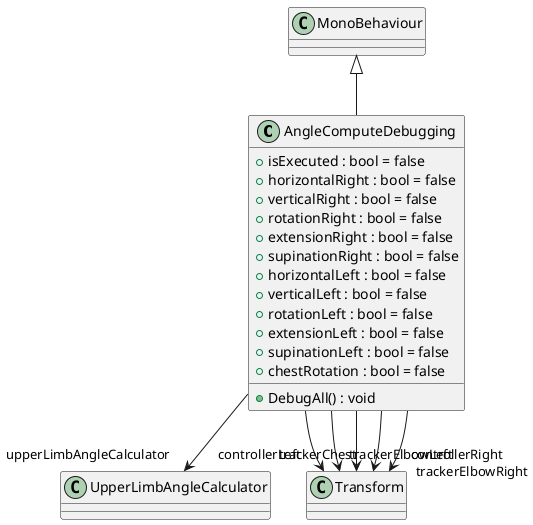 @startuml
class AngleComputeDebugging {
    + isExecuted : bool = false
    + horizontalRight : bool = false
    + verticalRight : bool = false
    + rotationRight : bool = false
    + extensionRight : bool = false
    + supinationRight : bool = false
    + horizontalLeft : bool = false
    + verticalLeft : bool = false
    + rotationLeft : bool = false
    + extensionLeft : bool = false
    + supinationLeft : bool = false
    + chestRotation : bool = false
    + DebugAll() : void
}
MonoBehaviour <|-- AngleComputeDebugging
AngleComputeDebugging --> "upperLimbAngleCalculator" UpperLimbAngleCalculator
AngleComputeDebugging --> "trackerChest" Transform
AngleComputeDebugging --> "trackerElbowLeft" Transform
AngleComputeDebugging --> "controllerLeft" Transform
AngleComputeDebugging --> "trackerElbowRight" Transform
AngleComputeDebugging --> "controllerRight" Transform
@enduml
